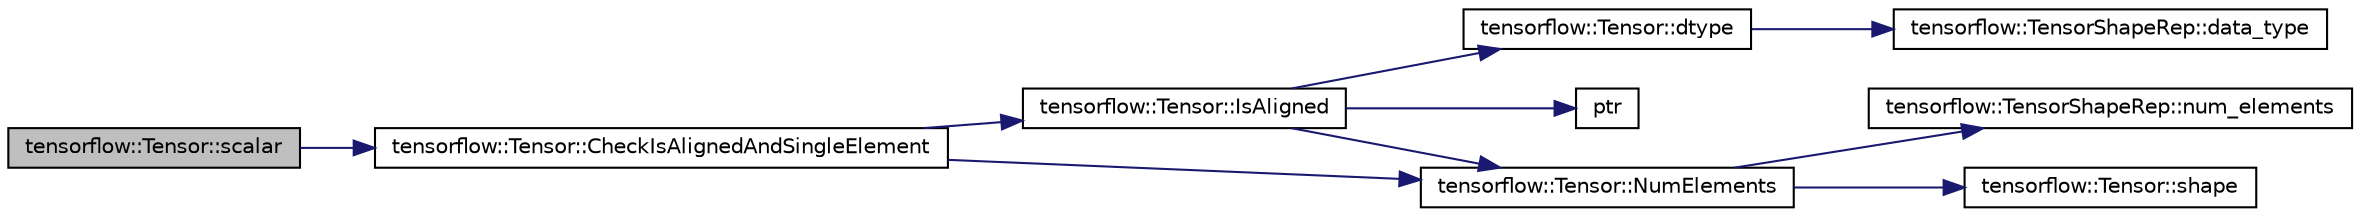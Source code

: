 digraph "tensorflow::Tensor::scalar"
{
 // LATEX_PDF_SIZE
  edge [fontname="Helvetica",fontsize="10",labelfontname="Helvetica",labelfontsize="10"];
  node [fontname="Helvetica",fontsize="10",shape=record];
  rankdir="LR";
  Node1 [label="tensorflow::Tensor::scalar",height=0.2,width=0.4,color="black", fillcolor="grey75", style="filled", fontcolor="black",tooltip="Return the Tensor data as a TensorMap of fixed size 1: TensorMap<TensorFixedSize<T,..."];
  Node1 -> Node2 [color="midnightblue",fontsize="10",style="solid",fontname="Helvetica"];
  Node2 [label="tensorflow::Tensor::CheckIsAlignedAndSingleElement",height=0.2,width=0.4,color="black", fillcolor="white", style="filled",URL="$classtensorflow_1_1Tensor.html#a277fbe9e7bea1043517556c27ee6aa0a",tooltip=" "];
  Node2 -> Node3 [color="midnightblue",fontsize="10",style="solid",fontname="Helvetica"];
  Node3 [label="tensorflow::Tensor::IsAligned",height=0.2,width=0.4,color="black", fillcolor="white", style="filled",URL="$classtensorflow_1_1Tensor.html#aa406a2cce450e42ac5717a746f2c612e",tooltip="Returns true iff this tensor is aligned."];
  Node3 -> Node4 [color="midnightblue",fontsize="10",style="solid",fontname="Helvetica"];
  Node4 [label="tensorflow::Tensor::dtype",height=0.2,width=0.4,color="black", fillcolor="white", style="filled",URL="$classtensorflow_1_1Tensor.html#a23f706f8a02a3bc4a62d7e42c0bf484b",tooltip="Returns the data type."];
  Node4 -> Node5 [color="midnightblue",fontsize="10",style="solid",fontname="Helvetica"];
  Node5 [label="tensorflow::TensorShapeRep::data_type",height=0.2,width=0.4,color="black", fillcolor="white", style="filled",URL="$classtensorflow_1_1TensorShapeRep.html#af72a25360e31fe2fd97befab46428925",tooltip=" "];
  Node3 -> Node6 [color="midnightblue",fontsize="10",style="solid",fontname="Helvetica"];
  Node6 [label="tensorflow::Tensor::NumElements",height=0.2,width=0.4,color="black", fillcolor="white", style="filled",URL="$classtensorflow_1_1Tensor.html#a7a5691cf840da97c9188c4519a235ef9",tooltip="Convenience accessor for the tensor shape."];
  Node6 -> Node7 [color="midnightblue",fontsize="10",style="solid",fontname="Helvetica"];
  Node7 [label="tensorflow::TensorShapeRep::num_elements",height=0.2,width=0.4,color="black", fillcolor="white", style="filled",URL="$classtensorflow_1_1TensorShapeRep.html#a849d3012b8e351b240cc004181149a1b",tooltip="Returns the number of elements in the tensor."];
  Node6 -> Node8 [color="midnightblue",fontsize="10",style="solid",fontname="Helvetica"];
  Node8 [label="tensorflow::Tensor::shape",height=0.2,width=0.4,color="black", fillcolor="white", style="filled",URL="$classtensorflow_1_1Tensor.html#a5ec66ef10ce6ec4fbe012ca7380d8bf2",tooltip="Returns the shape of the tensor."];
  Node3 -> Node9 [color="midnightblue",fontsize="10",style="solid",fontname="Helvetica"];
  Node9 [label="ptr",height=0.2,width=0.4,color="black", fillcolor="white", style="filled",URL="$xbyak__aarch64__adr_8h.html#a15858c3cd1487c6dea9c82fa1461abe4",tooltip=" "];
  Node2 -> Node6 [color="midnightblue",fontsize="10",style="solid",fontname="Helvetica"];
}
